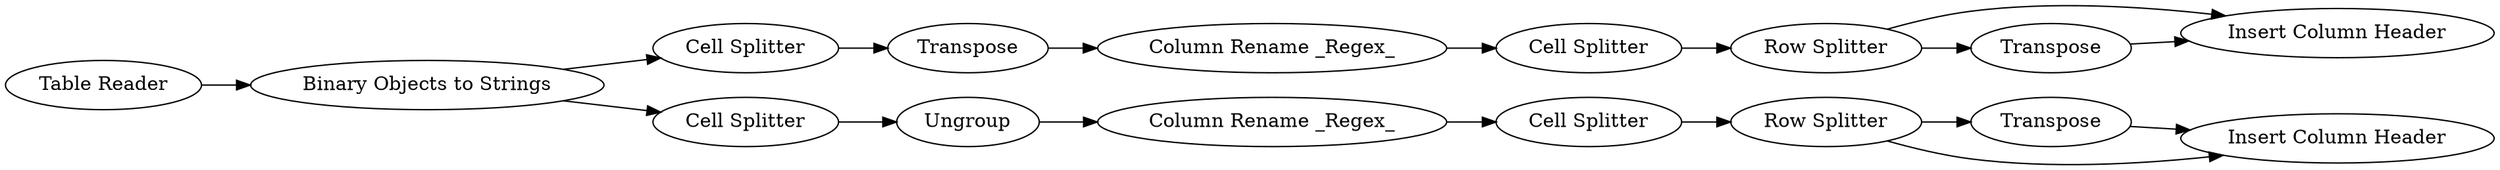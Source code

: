 digraph {
	1280 [label="Binary Objects to Strings"]
	1284 [label="Cell Splitter"]
	1285 [label=Transpose]
	1286 [label="Cell Splitter"]
	1287 [label="Insert Column Header"]
	1288 [label="Row Splitter"]
	1289 [label=Transpose]
	1295 [label="Column Rename _Regex_"]
	1296 [label="Table Reader"]
	1297 [label="Column Rename _Regex_"]
	1298 [label=Transpose]
	1299 [label="Cell Splitter"]
	1302 [label="Cell Splitter"]
	1304 [label="Row Splitter"]
	1305 [label="Insert Column Header"]
	1306 [label=Ungroup]
	1280 -> 1284
	1280 -> 1302
	1284 -> 1285
	1285 -> 1295
	1286 -> 1288
	1288 -> 1289
	1288 -> 1287
	1289 -> 1287
	1295 -> 1286
	1296 -> 1280
	1297 -> 1299
	1298 -> 1305
	1299 -> 1304
	1302 -> 1306
	1304 -> 1305
	1304 -> 1298
	1306 -> 1297
	rankdir=LR
}
